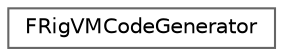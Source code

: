 digraph "Graphical Class Hierarchy"
{
 // INTERACTIVE_SVG=YES
 // LATEX_PDF_SIZE
  bgcolor="transparent";
  edge [fontname=Helvetica,fontsize=10,labelfontname=Helvetica,labelfontsize=10];
  node [fontname=Helvetica,fontsize=10,shape=box,height=0.2,width=0.4];
  rankdir="LR";
  Node0 [id="Node000000",label="FRigVMCodeGenerator",height=0.2,width=0.4,color="grey40", fillcolor="white", style="filled",URL="$d9/d66/structFRigVMCodeGenerator.html",tooltip=" "];
}
